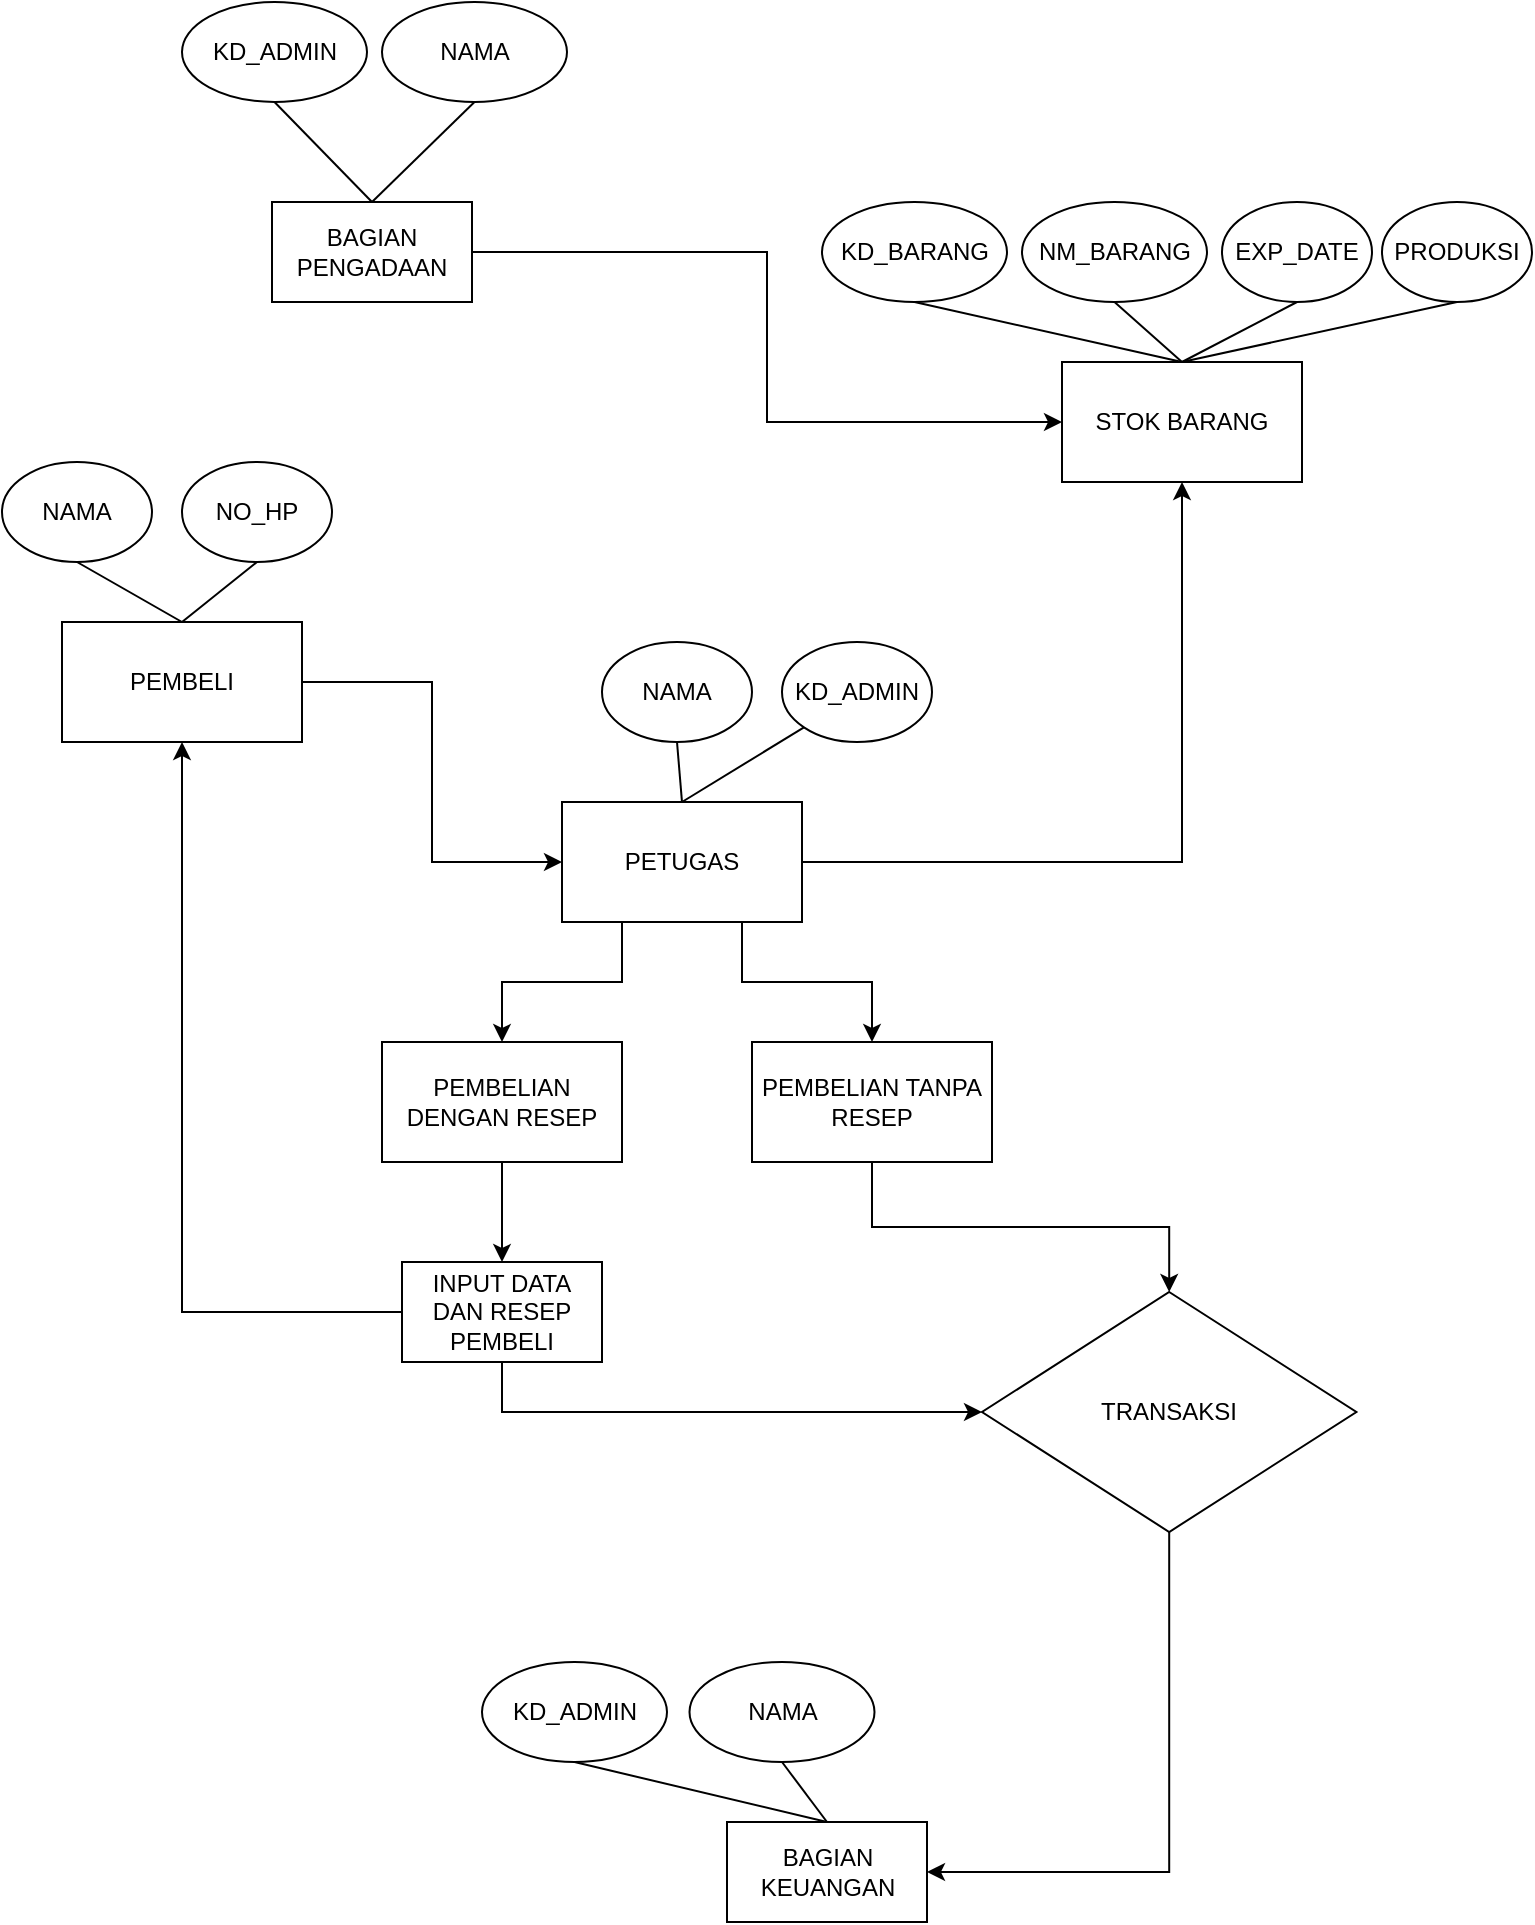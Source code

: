 <mxfile version="20.5.3" type="github">
  <diagram id="VXs8NTKxrGi_QNpOC6y9" name="Halaman-1">
    <mxGraphModel dx="1730" dy="2067" grid="1" gridSize="10" guides="1" tooltips="1" connect="1" arrows="1" fold="1" page="1" pageScale="1" pageWidth="827" pageHeight="1169" math="0" shadow="0">
      <root>
        <mxCell id="0" />
        <mxCell id="1" parent="0" />
        <mxCell id="R0c0Dop_Krn-mjsYTwvE-38" style="edgeStyle=orthogonalEdgeStyle;rounded=0;orthogonalLoop=1;jettySize=auto;html=1;exitX=1;exitY=0.5;exitDx=0;exitDy=0;entryX=0;entryY=0.5;entryDx=0;entryDy=0;" edge="1" parent="1" source="R0c0Dop_Krn-mjsYTwvE-26" target="R0c0Dop_Krn-mjsYTwvE-33">
          <mxGeometry relative="1" as="geometry" />
        </mxCell>
        <mxCell id="R0c0Dop_Krn-mjsYTwvE-26" value="PEMBELI" style="rounded=0;whiteSpace=wrap;html=1;" vertex="1" parent="1">
          <mxGeometry x="80" y="250" width="120" height="60" as="geometry" />
        </mxCell>
        <mxCell id="R0c0Dop_Krn-mjsYTwvE-27" value="NO_HP" style="ellipse;whiteSpace=wrap;html=1;" vertex="1" parent="1">
          <mxGeometry x="140" y="170" width="75" height="50" as="geometry" />
        </mxCell>
        <mxCell id="R0c0Dop_Krn-mjsYTwvE-28" value="NAMA" style="ellipse;whiteSpace=wrap;html=1;" vertex="1" parent="1">
          <mxGeometry x="50" y="170" width="75" height="50" as="geometry" />
        </mxCell>
        <mxCell id="R0c0Dop_Krn-mjsYTwvE-29" value="" style="endArrow=none;html=1;rounded=0;entryX=0.5;entryY=1;entryDx=0;entryDy=0;exitX=0.5;exitY=0;exitDx=0;exitDy=0;" edge="1" parent="1" source="R0c0Dop_Krn-mjsYTwvE-26" target="R0c0Dop_Krn-mjsYTwvE-27">
          <mxGeometry width="50" height="50" relative="1" as="geometry">
            <mxPoint x="390" y="560" as="sourcePoint" />
            <mxPoint x="440" y="510" as="targetPoint" />
          </mxGeometry>
        </mxCell>
        <mxCell id="R0c0Dop_Krn-mjsYTwvE-32" value="" style="endArrow=none;html=1;rounded=0;entryX=0.5;entryY=1;entryDx=0;entryDy=0;exitX=0.5;exitY=0;exitDx=0;exitDy=0;" edge="1" parent="1" source="R0c0Dop_Krn-mjsYTwvE-26" target="R0c0Dop_Krn-mjsYTwvE-28">
          <mxGeometry width="50" height="50" relative="1" as="geometry">
            <mxPoint x="390" y="560" as="sourcePoint" />
            <mxPoint x="440" y="510" as="targetPoint" />
          </mxGeometry>
        </mxCell>
        <mxCell id="R0c0Dop_Krn-mjsYTwvE-50" style="edgeStyle=orthogonalEdgeStyle;rounded=0;orthogonalLoop=1;jettySize=auto;html=1;exitX=1;exitY=0.5;exitDx=0;exitDy=0;entryX=0.5;entryY=1;entryDx=0;entryDy=0;" edge="1" parent="1" source="R0c0Dop_Krn-mjsYTwvE-33" target="R0c0Dop_Krn-mjsYTwvE-39">
          <mxGeometry relative="1" as="geometry" />
        </mxCell>
        <mxCell id="R0c0Dop_Krn-mjsYTwvE-54" style="edgeStyle=orthogonalEdgeStyle;rounded=0;orthogonalLoop=1;jettySize=auto;html=1;exitX=0.25;exitY=1;exitDx=0;exitDy=0;entryX=0.5;entryY=0;entryDx=0;entryDy=0;" edge="1" parent="1" source="R0c0Dop_Krn-mjsYTwvE-33" target="R0c0Dop_Krn-mjsYTwvE-51">
          <mxGeometry relative="1" as="geometry" />
        </mxCell>
        <mxCell id="R0c0Dop_Krn-mjsYTwvE-56" style="edgeStyle=orthogonalEdgeStyle;rounded=0;orthogonalLoop=1;jettySize=auto;html=1;exitX=0.75;exitY=1;exitDx=0;exitDy=0;entryX=0.5;entryY=0;entryDx=0;entryDy=0;" edge="1" parent="1" source="R0c0Dop_Krn-mjsYTwvE-33" target="R0c0Dop_Krn-mjsYTwvE-52">
          <mxGeometry relative="1" as="geometry" />
        </mxCell>
        <mxCell id="R0c0Dop_Krn-mjsYTwvE-33" value="PETUGAS" style="rounded=0;whiteSpace=wrap;html=1;" vertex="1" parent="1">
          <mxGeometry x="330" y="340" width="120" height="60" as="geometry" />
        </mxCell>
        <mxCell id="R0c0Dop_Krn-mjsYTwvE-34" value="KD_ADMIN" style="ellipse;whiteSpace=wrap;html=1;" vertex="1" parent="1">
          <mxGeometry x="440" y="260" width="75" height="50" as="geometry" />
        </mxCell>
        <mxCell id="R0c0Dop_Krn-mjsYTwvE-35" value="NAMA" style="ellipse;whiteSpace=wrap;html=1;" vertex="1" parent="1">
          <mxGeometry x="350" y="260" width="75" height="50" as="geometry" />
        </mxCell>
        <mxCell id="R0c0Dop_Krn-mjsYTwvE-36" value="" style="endArrow=none;html=1;rounded=0;entryX=0.5;entryY=1;entryDx=0;entryDy=0;exitX=0.5;exitY=0;exitDx=0;exitDy=0;" edge="1" parent="1" source="R0c0Dop_Krn-mjsYTwvE-33" target="R0c0Dop_Krn-mjsYTwvE-35">
          <mxGeometry width="50" height="50" relative="1" as="geometry">
            <mxPoint x="150" y="260" as="sourcePoint" />
            <mxPoint x="97.5" y="230" as="targetPoint" />
          </mxGeometry>
        </mxCell>
        <mxCell id="R0c0Dop_Krn-mjsYTwvE-37" value="" style="endArrow=none;html=1;rounded=0;entryX=0;entryY=1;entryDx=0;entryDy=0;exitX=0.5;exitY=0;exitDx=0;exitDy=0;" edge="1" parent="1" source="R0c0Dop_Krn-mjsYTwvE-33" target="R0c0Dop_Krn-mjsYTwvE-34">
          <mxGeometry width="50" height="50" relative="1" as="geometry">
            <mxPoint x="400" y="350" as="sourcePoint" />
            <mxPoint x="397.5" y="320" as="targetPoint" />
          </mxGeometry>
        </mxCell>
        <mxCell id="R0c0Dop_Krn-mjsYTwvE-39" value="STOK BARANG" style="rounded=0;whiteSpace=wrap;html=1;" vertex="1" parent="1">
          <mxGeometry x="580" y="120" width="120" height="60" as="geometry" />
        </mxCell>
        <mxCell id="R0c0Dop_Krn-mjsYTwvE-40" value="NM_BARANG" style="ellipse;whiteSpace=wrap;html=1;" vertex="1" parent="1">
          <mxGeometry x="560" y="40" width="92.5" height="50" as="geometry" />
        </mxCell>
        <mxCell id="R0c0Dop_Krn-mjsYTwvE-41" value="KD_BARANG" style="ellipse;whiteSpace=wrap;html=1;" vertex="1" parent="1">
          <mxGeometry x="460" y="40" width="92.5" height="50" as="geometry" />
        </mxCell>
        <mxCell id="R0c0Dop_Krn-mjsYTwvE-42" value="EXP_DATE" style="ellipse;whiteSpace=wrap;html=1;" vertex="1" parent="1">
          <mxGeometry x="660" y="40" width="75" height="50" as="geometry" />
        </mxCell>
        <mxCell id="R0c0Dop_Krn-mjsYTwvE-43" value="PRODUKSI" style="ellipse;whiteSpace=wrap;html=1;" vertex="1" parent="1">
          <mxGeometry x="740" y="40" width="75" height="50" as="geometry" />
        </mxCell>
        <mxCell id="R0c0Dop_Krn-mjsYTwvE-44" value="" style="endArrow=none;html=1;rounded=0;entryX=0.5;entryY=1;entryDx=0;entryDy=0;exitX=0.5;exitY=0;exitDx=0;exitDy=0;" edge="1" parent="1" source="R0c0Dop_Krn-mjsYTwvE-39" target="R0c0Dop_Krn-mjsYTwvE-41">
          <mxGeometry width="50" height="50" relative="1" as="geometry">
            <mxPoint x="390" y="430" as="sourcePoint" />
            <mxPoint x="440" y="380" as="targetPoint" />
          </mxGeometry>
        </mxCell>
        <mxCell id="R0c0Dop_Krn-mjsYTwvE-45" value="" style="endArrow=none;html=1;rounded=0;entryX=0.5;entryY=1;entryDx=0;entryDy=0;exitX=0.5;exitY=0;exitDx=0;exitDy=0;" edge="1" parent="1" source="R0c0Dop_Krn-mjsYTwvE-39" target="R0c0Dop_Krn-mjsYTwvE-40">
          <mxGeometry width="50" height="50" relative="1" as="geometry">
            <mxPoint x="650" y="130" as="sourcePoint" />
            <mxPoint x="596.25" y="100" as="targetPoint" />
          </mxGeometry>
        </mxCell>
        <mxCell id="R0c0Dop_Krn-mjsYTwvE-46" value="" style="endArrow=none;html=1;rounded=0;entryX=0.5;entryY=1;entryDx=0;entryDy=0;exitX=0.5;exitY=0;exitDx=0;exitDy=0;" edge="1" parent="1" source="R0c0Dop_Krn-mjsYTwvE-39" target="R0c0Dop_Krn-mjsYTwvE-42">
          <mxGeometry width="50" height="50" relative="1" as="geometry">
            <mxPoint x="650" y="130" as="sourcePoint" />
            <mxPoint x="703.75" y="100" as="targetPoint" />
          </mxGeometry>
        </mxCell>
        <mxCell id="R0c0Dop_Krn-mjsYTwvE-47" value="" style="endArrow=none;html=1;rounded=0;entryX=0.5;entryY=1;entryDx=0;entryDy=0;" edge="1" parent="1" target="R0c0Dop_Krn-mjsYTwvE-43">
          <mxGeometry width="50" height="50" relative="1" as="geometry">
            <mxPoint x="640" y="120" as="sourcePoint" />
            <mxPoint x="727.5" y="80" as="targetPoint" />
          </mxGeometry>
        </mxCell>
        <mxCell id="R0c0Dop_Krn-mjsYTwvE-75" style="edgeStyle=orthogonalEdgeStyle;rounded=0;orthogonalLoop=1;jettySize=auto;html=1;exitX=0.5;exitY=1;exitDx=0;exitDy=0;entryX=1;entryY=0.5;entryDx=0;entryDy=0;" edge="1" parent="1" source="R0c0Dop_Krn-mjsYTwvE-49" target="R0c0Dop_Krn-mjsYTwvE-70">
          <mxGeometry relative="1" as="geometry" />
        </mxCell>
        <mxCell id="R0c0Dop_Krn-mjsYTwvE-49" value="TRANSAKSI" style="rhombus;whiteSpace=wrap;html=1;" vertex="1" parent="1">
          <mxGeometry x="540" y="585" width="187.2" height="120" as="geometry" />
        </mxCell>
        <mxCell id="R0c0Dop_Krn-mjsYTwvE-61" style="edgeStyle=orthogonalEdgeStyle;rounded=0;orthogonalLoop=1;jettySize=auto;html=1;exitX=0.5;exitY=1;exitDx=0;exitDy=0;entryX=0.5;entryY=0;entryDx=0;entryDy=0;" edge="1" parent="1" source="R0c0Dop_Krn-mjsYTwvE-51" target="R0c0Dop_Krn-mjsYTwvE-60">
          <mxGeometry relative="1" as="geometry" />
        </mxCell>
        <mxCell id="R0c0Dop_Krn-mjsYTwvE-51" value="PEMBELIAN DENGAN RESEP" style="rounded=0;whiteSpace=wrap;html=1;" vertex="1" parent="1">
          <mxGeometry x="240" y="460" width="120" height="60" as="geometry" />
        </mxCell>
        <mxCell id="R0c0Dop_Krn-mjsYTwvE-57" style="edgeStyle=orthogonalEdgeStyle;rounded=0;orthogonalLoop=1;jettySize=auto;html=1;exitX=0.5;exitY=1;exitDx=0;exitDy=0;entryX=0.5;entryY=0;entryDx=0;entryDy=0;" edge="1" parent="1" source="R0c0Dop_Krn-mjsYTwvE-52" target="R0c0Dop_Krn-mjsYTwvE-49">
          <mxGeometry relative="1" as="geometry" />
        </mxCell>
        <mxCell id="R0c0Dop_Krn-mjsYTwvE-52" value="PEMBELIAN TANPA RESEP" style="rounded=0;whiteSpace=wrap;html=1;" vertex="1" parent="1">
          <mxGeometry x="425" y="460" width="120" height="60" as="geometry" />
        </mxCell>
        <mxCell id="R0c0Dop_Krn-mjsYTwvE-62" style="edgeStyle=orthogonalEdgeStyle;rounded=0;orthogonalLoop=1;jettySize=auto;html=1;exitX=0;exitY=0.5;exitDx=0;exitDy=0;entryX=0.5;entryY=1;entryDx=0;entryDy=0;" edge="1" parent="1" source="R0c0Dop_Krn-mjsYTwvE-60" target="R0c0Dop_Krn-mjsYTwvE-26">
          <mxGeometry relative="1" as="geometry" />
        </mxCell>
        <mxCell id="R0c0Dop_Krn-mjsYTwvE-63" style="edgeStyle=orthogonalEdgeStyle;rounded=0;orthogonalLoop=1;jettySize=auto;html=1;exitX=0.5;exitY=1;exitDx=0;exitDy=0;entryX=0;entryY=0.5;entryDx=0;entryDy=0;" edge="1" parent="1" source="R0c0Dop_Krn-mjsYTwvE-60" target="R0c0Dop_Krn-mjsYTwvE-49">
          <mxGeometry relative="1" as="geometry" />
        </mxCell>
        <mxCell id="R0c0Dop_Krn-mjsYTwvE-60" value="INPUT DATA&lt;br&gt;DAN RESEP PEMBELI" style="rounded=0;whiteSpace=wrap;html=1;" vertex="1" parent="1">
          <mxGeometry x="250" y="570" width="100" height="50" as="geometry" />
        </mxCell>
        <mxCell id="R0c0Dop_Krn-mjsYTwvE-69" style="edgeStyle=orthogonalEdgeStyle;rounded=0;orthogonalLoop=1;jettySize=auto;html=1;exitX=1;exitY=0.5;exitDx=0;exitDy=0;entryX=0;entryY=0.5;entryDx=0;entryDy=0;" edge="1" parent="1" source="R0c0Dop_Krn-mjsYTwvE-64" target="R0c0Dop_Krn-mjsYTwvE-39">
          <mxGeometry relative="1" as="geometry" />
        </mxCell>
        <mxCell id="R0c0Dop_Krn-mjsYTwvE-64" value="BAGIAN PENGADAAN" style="rounded=0;whiteSpace=wrap;html=1;" vertex="1" parent="1">
          <mxGeometry x="185" y="40" width="100" height="50" as="geometry" />
        </mxCell>
        <mxCell id="R0c0Dop_Krn-mjsYTwvE-65" value="NAMA" style="ellipse;whiteSpace=wrap;html=1;" vertex="1" parent="1">
          <mxGeometry x="240" y="-60" width="92.5" height="50" as="geometry" />
        </mxCell>
        <mxCell id="R0c0Dop_Krn-mjsYTwvE-66" value="KD_ADMIN" style="ellipse;whiteSpace=wrap;html=1;" vertex="1" parent="1">
          <mxGeometry x="140" y="-60" width="92.5" height="50" as="geometry" />
        </mxCell>
        <mxCell id="R0c0Dop_Krn-mjsYTwvE-67" value="" style="endArrow=none;html=1;rounded=0;entryX=0.5;entryY=1;entryDx=0;entryDy=0;exitX=0.5;exitY=0;exitDx=0;exitDy=0;" edge="1" parent="1" source="R0c0Dop_Krn-mjsYTwvE-64" target="R0c0Dop_Krn-mjsYTwvE-66">
          <mxGeometry width="50" height="50" relative="1" as="geometry">
            <mxPoint x="315" y="220" as="sourcePoint" />
            <mxPoint x="365" y="170" as="targetPoint" />
          </mxGeometry>
        </mxCell>
        <mxCell id="R0c0Dop_Krn-mjsYTwvE-68" value="" style="endArrow=none;html=1;rounded=0;entryX=0.5;entryY=1;entryDx=0;entryDy=0;" edge="1" parent="1" target="R0c0Dop_Krn-mjsYTwvE-65">
          <mxGeometry width="50" height="50" relative="1" as="geometry">
            <mxPoint x="235" y="40" as="sourcePoint" />
            <mxPoint x="196.25" as="targetPoint" />
          </mxGeometry>
        </mxCell>
        <mxCell id="R0c0Dop_Krn-mjsYTwvE-70" value="BAGIAN KEUANGAN" style="rounded=0;whiteSpace=wrap;html=1;" vertex="1" parent="1">
          <mxGeometry x="412.5" y="850" width="100" height="50" as="geometry" />
        </mxCell>
        <mxCell id="R0c0Dop_Krn-mjsYTwvE-71" value="NAMA" style="ellipse;whiteSpace=wrap;html=1;" vertex="1" parent="1">
          <mxGeometry x="393.75" y="770" width="92.5" height="50" as="geometry" />
        </mxCell>
        <mxCell id="R0c0Dop_Krn-mjsYTwvE-72" value="KD_ADMIN" style="ellipse;whiteSpace=wrap;html=1;" vertex="1" parent="1">
          <mxGeometry x="290" y="770" width="92.5" height="50" as="geometry" />
        </mxCell>
        <mxCell id="R0c0Dop_Krn-mjsYTwvE-73" value="" style="endArrow=none;html=1;rounded=0;entryX=0.5;entryY=1;entryDx=0;entryDy=0;exitX=0.5;exitY=0;exitDx=0;exitDy=0;" edge="1" parent="1" source="R0c0Dop_Krn-mjsYTwvE-70" target="R0c0Dop_Krn-mjsYTwvE-72">
          <mxGeometry width="50" height="50" relative="1" as="geometry">
            <mxPoint x="388.75" y="870" as="sourcePoint" />
            <mxPoint x="518.75" y="1000" as="targetPoint" />
          </mxGeometry>
        </mxCell>
        <mxCell id="R0c0Dop_Krn-mjsYTwvE-74" value="" style="endArrow=none;html=1;rounded=0;entryX=0.5;entryY=1;entryDx=0;entryDy=0;exitX=0.5;exitY=0;exitDx=0;exitDy=0;" edge="1" parent="1" target="R0c0Dop_Krn-mjsYTwvE-71" source="R0c0Dop_Krn-mjsYTwvE-70">
          <mxGeometry width="50" height="50" relative="1" as="geometry">
            <mxPoint x="388.75" y="870" as="sourcePoint" />
            <mxPoint x="350" y="830" as="targetPoint" />
          </mxGeometry>
        </mxCell>
      </root>
    </mxGraphModel>
  </diagram>
</mxfile>
